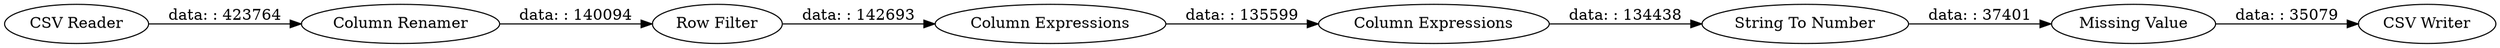 digraph {
	"4219139350757774369_7" [label="Missing Value"]
	"4219139350757774369_8" [label="CSV Writer"]
	"4219139350757774369_3" [label="Row Filter"]
	"4219139350757774369_1" [label="CSV Reader"]
	"4219139350757774369_6" [label="String To Number"]
	"4219139350757774369_5" [label="Column Expressions"]
	"4219139350757774369_4" [label="Column Expressions"]
	"4219139350757774369_2" [label="Column Renamer"]
	"4219139350757774369_7" -> "4219139350757774369_8" [label="data: : 35079"]
	"4219139350757774369_1" -> "4219139350757774369_2" [label="data: : 423764"]
	"4219139350757774369_6" -> "4219139350757774369_7" [label="data: : 37401"]
	"4219139350757774369_2" -> "4219139350757774369_3" [label="data: : 140094"]
	"4219139350757774369_4" -> "4219139350757774369_5" [label="data: : 135599"]
	"4219139350757774369_3" -> "4219139350757774369_4" [label="data: : 142693"]
	"4219139350757774369_5" -> "4219139350757774369_6" [label="data: : 134438"]
	rankdir=LR
}
